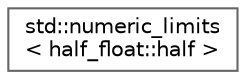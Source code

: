 digraph "类继承关系图"
{
 // LATEX_PDF_SIZE
  bgcolor="transparent";
  edge [fontname=Helvetica,fontsize=10,labelfontname=Helvetica,labelfontsize=10];
  node [fontname=Helvetica,fontsize=10,shape=box,height=0.2,width=0.4];
  rankdir="LR";
  Node0 [id="Node000000",label="std::numeric_limits\l\< half_float::half \>",height=0.2,width=0.4,color="grey40", fillcolor="white", style="filled",URL="$classstd_1_1numeric__limits_3_01half__float_1_1half_01_4.html",tooltip=" "];
}
